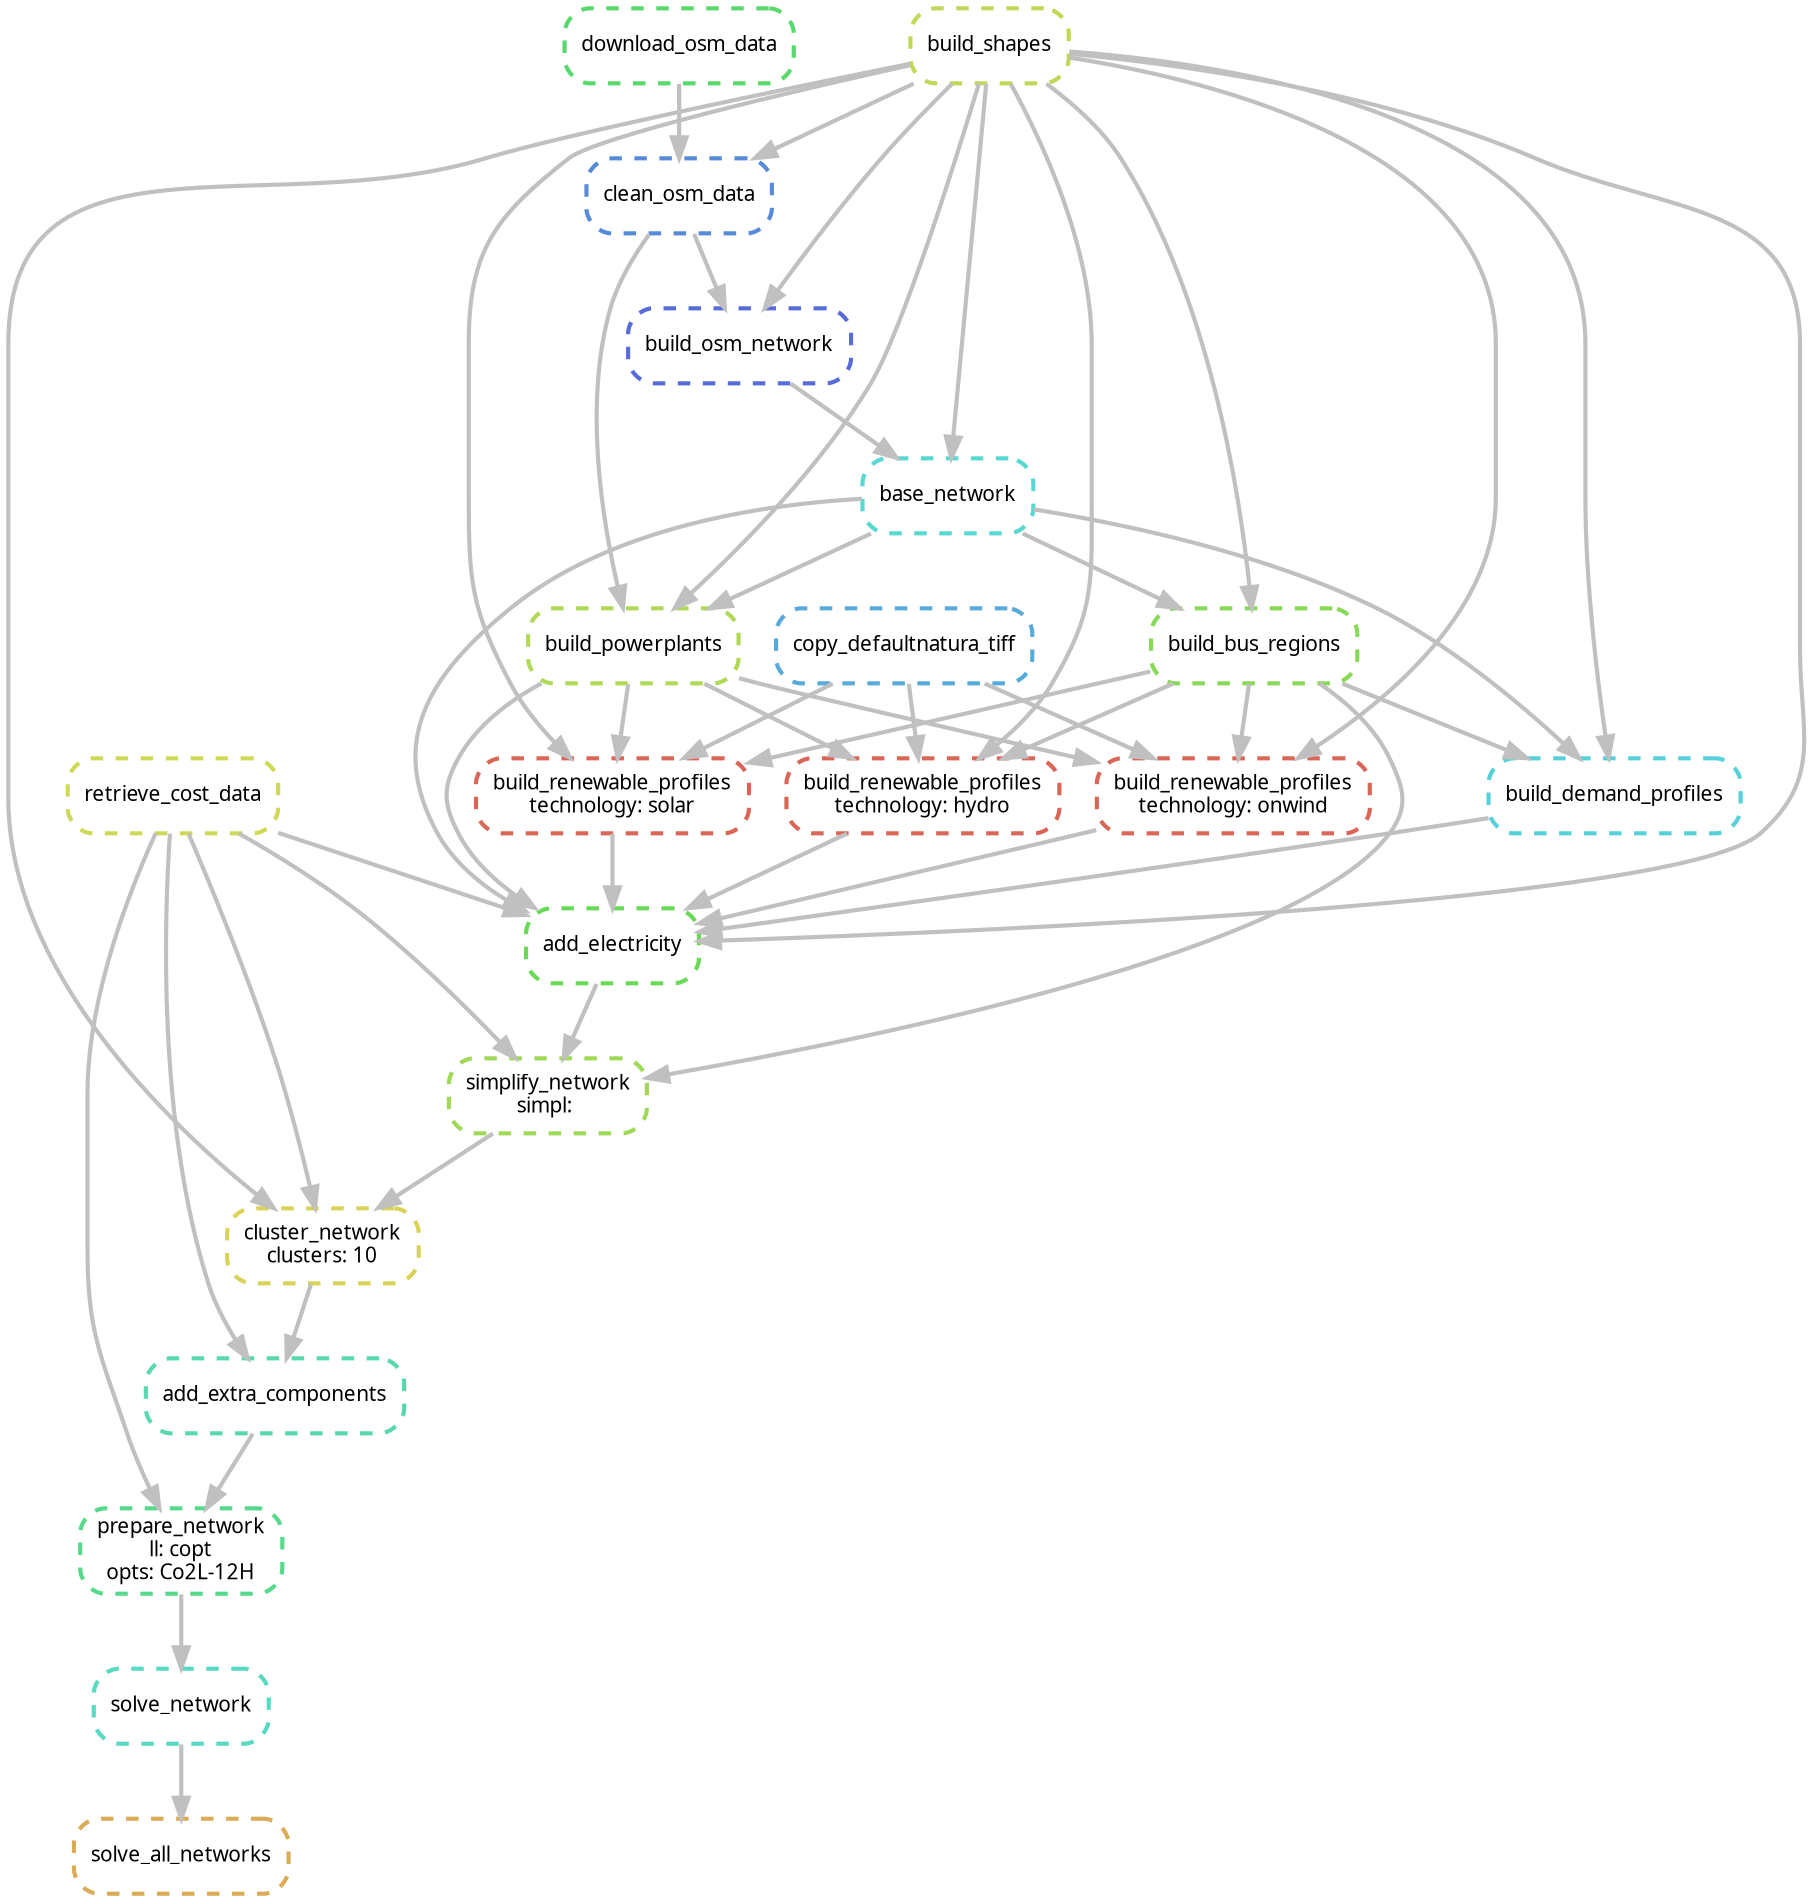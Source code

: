digraph snakemake_dag {
    graph[bgcolor=white, margin=0];
    node[shape=box, style=rounded, fontname=sans,                 fontsize=10, penwidth=2];
    edge[penwidth=2, color=grey];
	0[label = "solve_all_networks", color = "0.11 0.6 0.85", style="rounded,dashed"];
	1[label = "solve_network", color = "0.47 0.6 0.85", style="rounded,dashed"];
	2[label = "prepare_network\nll: copt\nopts: Co2L-12H", color = "0.40 0.6 0.85", style="rounded,dashed"];
	3[label = "add_extra_components", color = "0.44 0.6 0.85", style="rounded,dashed"];
	4[label = "cluster_network\nclusters: 10", color = "0.16 0.6 0.85", style="rounded,dashed"];
	5[label = "simplify_network\nsimpl: ", color = "0.24 0.6 0.85", style="rounded,dashed"];
	6[label = "add_electricity", color = "0.31 0.6 0.85", style="rounded,dashed"];
	7[label = "build_renewable_profiles\ntechnology: onwind", color = "0.02 0.6 0.85", style="rounded,dashed"];
	8[label = "copy_defaultnatura_tiff", color = "0.56 0.6 0.85", style="rounded,dashed"];
	9[label = "build_shapes", color = "0.20 0.6 0.85", style="rounded,dashed"];
	10[label = "build_powerplants", color = "0.22 0.6 0.85", style="rounded,dashed"];
	11[label = "base_network", color = "0.49 0.6 0.85", style="rounded,dashed"];
	12[label = "build_osm_network", color = "0.64 0.6 0.85", style="rounded,dashed"];
	13[label = "clean_osm_data", color = "0.60 0.6 0.85", style="rounded,dashed"];
	14[label = "download_osm_data", color = "0.36 0.6 0.85", style="rounded,dashed"];
	15[label = "build_bus_regions", color = "0.27 0.6 0.85", style="rounded,dashed"];
	16[label = "build_renewable_profiles\ntechnology: solar", color = "0.02 0.6 0.85", style="rounded,dashed"];
	17[label = "build_renewable_profiles\ntechnology: hydro", color = "0.02 0.6 0.85", style="rounded,dashed"];
	18[label = "retrieve_cost_data", color = "0.18 0.6 0.85", style="rounded,dashed"];
	19[label = "build_demand_profiles", color = "0.51 0.6 0.85", style="rounded,dashed"];
	1 -> 0
	2 -> 1
	3 -> 2
	18 -> 2
	4 -> 3
	18 -> 3
	5 -> 4
	9 -> 4
	18 -> 4
	6 -> 5
	18 -> 5
	15 -> 5
	7 -> 6
	16 -> 6
	17 -> 6
	11 -> 6
	18 -> 6
	10 -> 6
	9 -> 6
	19 -> 6
	8 -> 7
	9 -> 7
	10 -> 7
	15 -> 7
	11 -> 10
	13 -> 10
	9 -> 10
	12 -> 11
	9 -> 11
	13 -> 12
	9 -> 12
	14 -> 13
	9 -> 13
	9 -> 15
	11 -> 15
	8 -> 16
	9 -> 16
	10 -> 16
	15 -> 16
	8 -> 17
	9 -> 17
	10 -> 17
	15 -> 17
	11 -> 19
	15 -> 19
	9 -> 19
}

